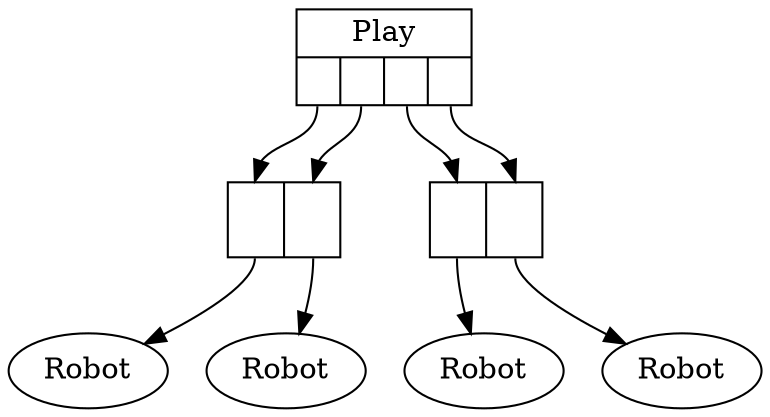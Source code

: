 digraph G
{
    node [shape = record];
    Play [label = "{Play|{<r1>|<r2>|<r3>|<r4>}}"];
    Sub1 [label = "<r1>|<r2>"];
    Sub2 [label = "<r3>|<r4>"];

    node [shape = ellipse];
    Robot1 [label = "Robot"];
    Robot2 [label = "Robot"];
    Robot3 [label = "Robot"];
    Robot4 [label = "Robot"];

    Play:r1 -> Sub1:r1;
    Play:r2 -> Sub1:r2;
    Play:r3 -> Sub2:r3;
    Play:r4 -> Sub2:r4;

    Sub1:r1 -> Robot1;
    Sub1:r2 -> Robot2;
    Sub2:r3 -> Robot3;
    Sub2:r4 -> Robot4;
}
